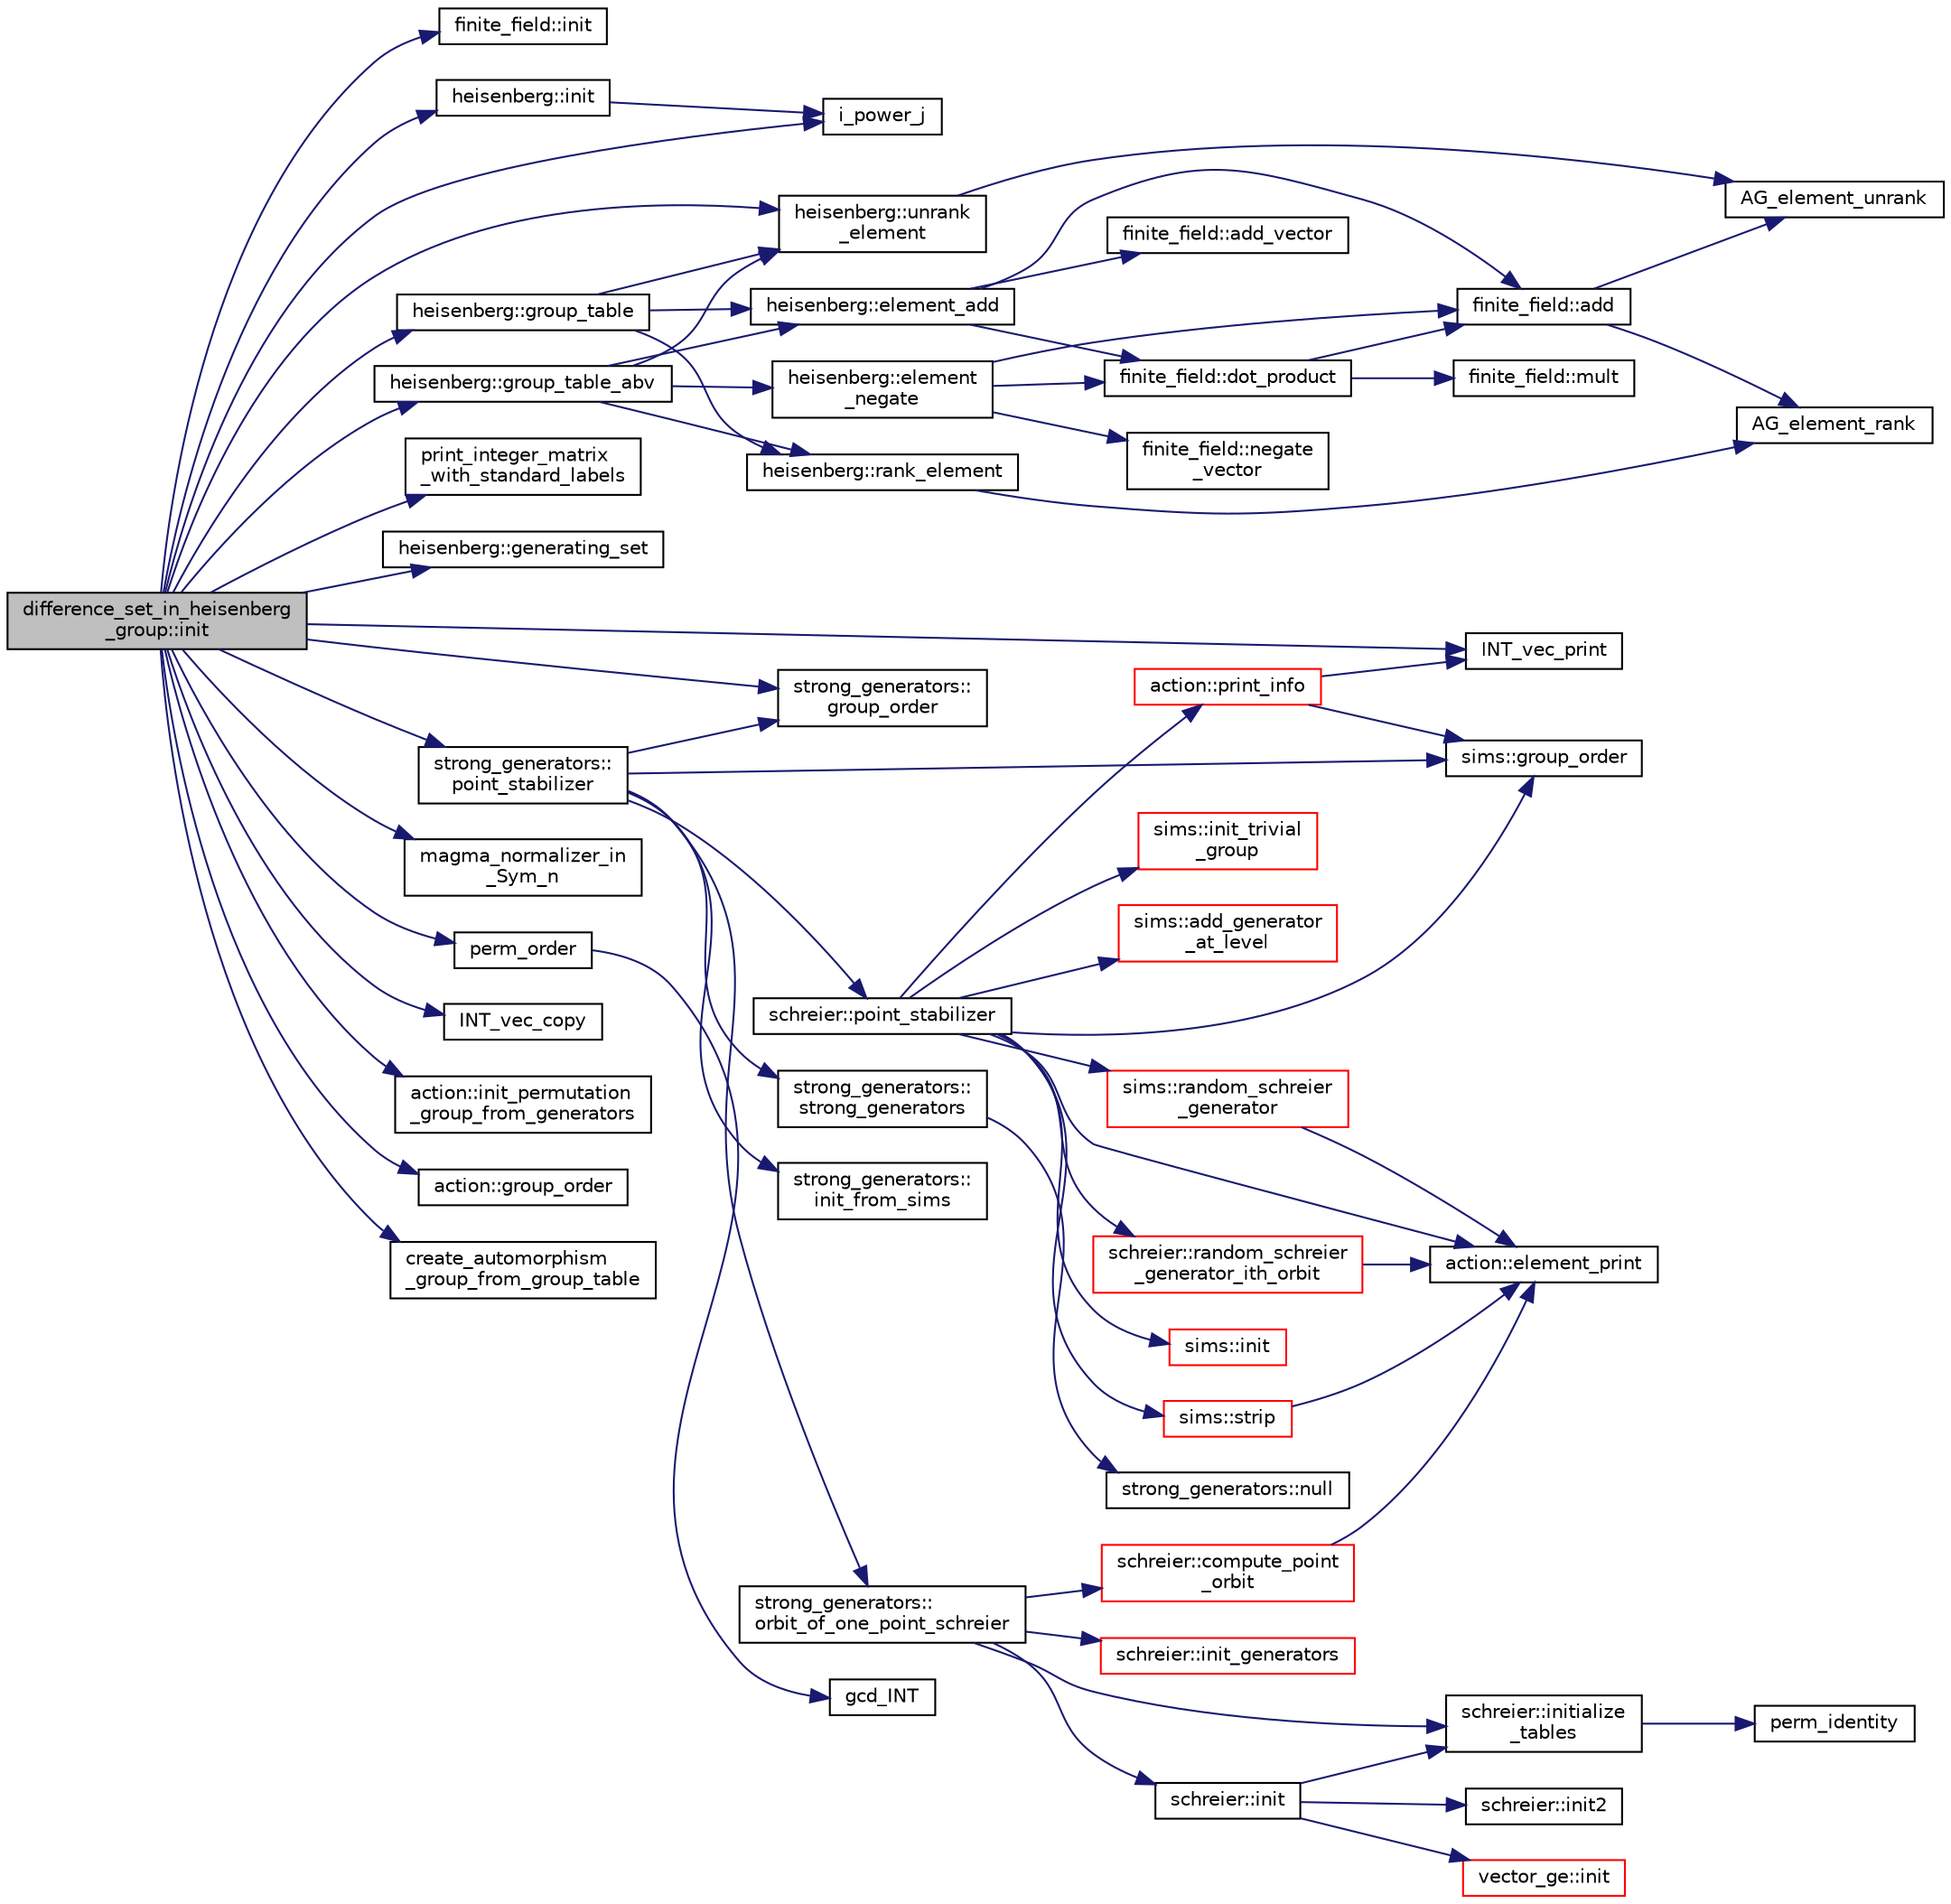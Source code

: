 digraph "difference_set_in_heisenberg_group::init"
{
  edge [fontname="Helvetica",fontsize="10",labelfontname="Helvetica",labelfontsize="10"];
  node [fontname="Helvetica",fontsize="10",shape=record];
  rankdir="LR";
  Node1500 [label="difference_set_in_heisenberg\l_group::init",height=0.2,width=0.4,color="black", fillcolor="grey75", style="filled", fontcolor="black"];
  Node1500 -> Node1501 [color="midnightblue",fontsize="10",style="solid",fontname="Helvetica"];
  Node1501 [label="finite_field::init",height=0.2,width=0.4,color="black", fillcolor="white", style="filled",URL="$df/d5a/classfinite__field.html#a13e75e8165b27464935b50368ee8313c"];
  Node1500 -> Node1502 [color="midnightblue",fontsize="10",style="solid",fontname="Helvetica"];
  Node1502 [label="heisenberg::init",height=0.2,width=0.4,color="black", fillcolor="white", style="filled",URL="$d0/d1d/classheisenberg.html#ab45bf633370b097f5500a8499b165151"];
  Node1502 -> Node1503 [color="midnightblue",fontsize="10",style="solid",fontname="Helvetica"];
  Node1503 [label="i_power_j",height=0.2,width=0.4,color="black", fillcolor="white", style="filled",URL="$de/dc5/algebra__and__number__theory_8h.html#a39b321523e8957d701618bb5cac542b5"];
  Node1500 -> Node1504 [color="midnightblue",fontsize="10",style="solid",fontname="Helvetica"];
  Node1504 [label="heisenberg::group_table",height=0.2,width=0.4,color="black", fillcolor="white", style="filled",URL="$d0/d1d/classheisenberg.html#abe0b5eb10368096b3cb0fca084d00cff"];
  Node1504 -> Node1505 [color="midnightblue",fontsize="10",style="solid",fontname="Helvetica"];
  Node1505 [label="heisenberg::unrank\l_element",height=0.2,width=0.4,color="black", fillcolor="white", style="filled",URL="$d0/d1d/classheisenberg.html#a45f9de07eb289caa5497e052fa74b994"];
  Node1505 -> Node1506 [color="midnightblue",fontsize="10",style="solid",fontname="Helvetica"];
  Node1506 [label="AG_element_unrank",height=0.2,width=0.4,color="black", fillcolor="white", style="filled",URL="$d4/d67/geometry_8h.html#a4a33b86c87b2879b97cfa1327abe2885"];
  Node1504 -> Node1507 [color="midnightblue",fontsize="10",style="solid",fontname="Helvetica"];
  Node1507 [label="heisenberg::element_add",height=0.2,width=0.4,color="black", fillcolor="white", style="filled",URL="$d0/d1d/classheisenberg.html#afca08c599ec9225baedede3b0233bdec"];
  Node1507 -> Node1508 [color="midnightblue",fontsize="10",style="solid",fontname="Helvetica"];
  Node1508 [label="finite_field::add_vector",height=0.2,width=0.4,color="black", fillcolor="white", style="filled",URL="$df/d5a/classfinite__field.html#a23252c462d48cc21895de6fcc0cbb59f"];
  Node1507 -> Node1509 [color="midnightblue",fontsize="10",style="solid",fontname="Helvetica"];
  Node1509 [label="finite_field::dot_product",height=0.2,width=0.4,color="black", fillcolor="white", style="filled",URL="$df/d5a/classfinite__field.html#aeb74732fc0776cb87ec8419e5ea7ad97"];
  Node1509 -> Node1510 [color="midnightblue",fontsize="10",style="solid",fontname="Helvetica"];
  Node1510 [label="finite_field::mult",height=0.2,width=0.4,color="black", fillcolor="white", style="filled",URL="$df/d5a/classfinite__field.html#a24fb5917aa6d4d656fd855b7f44a13b0"];
  Node1509 -> Node1511 [color="midnightblue",fontsize="10",style="solid",fontname="Helvetica"];
  Node1511 [label="finite_field::add",height=0.2,width=0.4,color="black", fillcolor="white", style="filled",URL="$df/d5a/classfinite__field.html#a8f12328a27500f3c7be0c849ebbc9d14"];
  Node1511 -> Node1506 [color="midnightblue",fontsize="10",style="solid",fontname="Helvetica"];
  Node1511 -> Node1512 [color="midnightblue",fontsize="10",style="solid",fontname="Helvetica"];
  Node1512 [label="AG_element_rank",height=0.2,width=0.4,color="black", fillcolor="white", style="filled",URL="$d4/d67/geometry_8h.html#ab2ac908d07dd8038fd996e26bdc75c17"];
  Node1507 -> Node1511 [color="midnightblue",fontsize="10",style="solid",fontname="Helvetica"];
  Node1504 -> Node1513 [color="midnightblue",fontsize="10",style="solid",fontname="Helvetica"];
  Node1513 [label="heisenberg::rank_element",height=0.2,width=0.4,color="black", fillcolor="white", style="filled",URL="$d0/d1d/classheisenberg.html#a972b9c211fb4093a381a8b2a0dee30bd"];
  Node1513 -> Node1512 [color="midnightblue",fontsize="10",style="solid",fontname="Helvetica"];
  Node1500 -> Node1514 [color="midnightblue",fontsize="10",style="solid",fontname="Helvetica"];
  Node1514 [label="print_integer_matrix\l_with_standard_labels",height=0.2,width=0.4,color="black", fillcolor="white", style="filled",URL="$d5/db4/io__and__os_8h.html#ad39c343d865ff89a5aad3c689280ad09"];
  Node1500 -> Node1515 [color="midnightblue",fontsize="10",style="solid",fontname="Helvetica"];
  Node1515 [label="heisenberg::group_table_abv",height=0.2,width=0.4,color="black", fillcolor="white", style="filled",URL="$d0/d1d/classheisenberg.html#aaabd8b71c8358a32f89a0ee59470a7b3"];
  Node1515 -> Node1505 [color="midnightblue",fontsize="10",style="solid",fontname="Helvetica"];
  Node1515 -> Node1516 [color="midnightblue",fontsize="10",style="solid",fontname="Helvetica"];
  Node1516 [label="heisenberg::element\l_negate",height=0.2,width=0.4,color="black", fillcolor="white", style="filled",URL="$d0/d1d/classheisenberg.html#aceccdc4c30ae78320961720b74ec24c1"];
  Node1516 -> Node1517 [color="midnightblue",fontsize="10",style="solid",fontname="Helvetica"];
  Node1517 [label="finite_field::negate\l_vector",height=0.2,width=0.4,color="black", fillcolor="white", style="filled",URL="$df/d5a/classfinite__field.html#a148f75f023840286e0635b04d48bdef7"];
  Node1516 -> Node1509 [color="midnightblue",fontsize="10",style="solid",fontname="Helvetica"];
  Node1516 -> Node1511 [color="midnightblue",fontsize="10",style="solid",fontname="Helvetica"];
  Node1515 -> Node1507 [color="midnightblue",fontsize="10",style="solid",fontname="Helvetica"];
  Node1515 -> Node1513 [color="midnightblue",fontsize="10",style="solid",fontname="Helvetica"];
  Node1500 -> Node1518 [color="midnightblue",fontsize="10",style="solid",fontname="Helvetica"];
  Node1518 [label="heisenberg::generating_set",height=0.2,width=0.4,color="black", fillcolor="white", style="filled",URL="$d0/d1d/classheisenberg.html#a69e3d98a78cd340be18532fc693e9b24"];
  Node1500 -> Node1519 [color="midnightblue",fontsize="10",style="solid",fontname="Helvetica"];
  Node1519 [label="INT_vec_print",height=0.2,width=0.4,color="black", fillcolor="white", style="filled",URL="$df/dbf/sajeeb_8_c.html#a79a5901af0b47dd0d694109543c027fe"];
  Node1500 -> Node1505 [color="midnightblue",fontsize="10",style="solid",fontname="Helvetica"];
  Node1500 -> Node1520 [color="midnightblue",fontsize="10",style="solid",fontname="Helvetica"];
  Node1520 [label="magma_normalizer_in\l_Sym_n",height=0.2,width=0.4,color="black", fillcolor="white", style="filled",URL="$d5/d87/globals_8h.html#aa2528f65b43c2ceade89234d07fe58c9"];
  Node1500 -> Node1521 [color="midnightblue",fontsize="10",style="solid",fontname="Helvetica"];
  Node1521 [label="perm_order",height=0.2,width=0.4,color="black", fillcolor="white", style="filled",URL="$d2/d7c/combinatorics_8_c.html#a5344e78dec0adb27841bbff91ae1cdce"];
  Node1521 -> Node1522 [color="midnightblue",fontsize="10",style="solid",fontname="Helvetica"];
  Node1522 [label="gcd_INT",height=0.2,width=0.4,color="black", fillcolor="white", style="filled",URL="$de/dc5/algebra__and__number__theory_8h.html#a438157ad8fc60459800716752c8941b5"];
  Node1500 -> Node1503 [color="midnightblue",fontsize="10",style="solid",fontname="Helvetica"];
  Node1500 -> Node1523 [color="midnightblue",fontsize="10",style="solid",fontname="Helvetica"];
  Node1523 [label="INT_vec_copy",height=0.2,width=0.4,color="black", fillcolor="white", style="filled",URL="$df/dbf/sajeeb_8_c.html#ac2d875e27e009af6ec04d17254d11075"];
  Node1500 -> Node1524 [color="midnightblue",fontsize="10",style="solid",fontname="Helvetica"];
  Node1524 [label="action::init_permutation\l_group_from_generators",height=0.2,width=0.4,color="black", fillcolor="white", style="filled",URL="$d2/d86/classaction.html#a3a42b109a29b27228d934e00b9a2eec5"];
  Node1500 -> Node1525 [color="midnightblue",fontsize="10",style="solid",fontname="Helvetica"];
  Node1525 [label="action::group_order",height=0.2,width=0.4,color="black", fillcolor="white", style="filled",URL="$d2/d86/classaction.html#ad1f69adb27041311d2e7be96e39388d4"];
  Node1500 -> Node1526 [color="midnightblue",fontsize="10",style="solid",fontname="Helvetica"];
  Node1526 [label="strong_generators::\lpoint_stabilizer",height=0.2,width=0.4,color="black", fillcolor="white", style="filled",URL="$dc/d09/classstrong__generators.html#ad7ce398640e75836a6a4dde4e305e9e0"];
  Node1526 -> Node1527 [color="midnightblue",fontsize="10",style="solid",fontname="Helvetica"];
  Node1527 [label="strong_generators::\lgroup_order",height=0.2,width=0.4,color="black", fillcolor="white", style="filled",URL="$dc/d09/classstrong__generators.html#a91f453c2bfd6502b96f4b4eed16beb20"];
  Node1526 -> Node1528 [color="midnightblue",fontsize="10",style="solid",fontname="Helvetica"];
  Node1528 [label="strong_generators::\lorbit_of_one_point_schreier",height=0.2,width=0.4,color="black", fillcolor="white", style="filled",URL="$dc/d09/classstrong__generators.html#aff6b604139d48c44f724f1056da5e66e"];
  Node1528 -> Node1529 [color="midnightblue",fontsize="10",style="solid",fontname="Helvetica"];
  Node1529 [label="schreier::init",height=0.2,width=0.4,color="black", fillcolor="white", style="filled",URL="$d3/dd6/classschreier.html#a7443bebde2aa08acae16c0ff29c9abcf"];
  Node1529 -> Node1530 [color="midnightblue",fontsize="10",style="solid",fontname="Helvetica"];
  Node1530 [label="vector_ge::init",height=0.2,width=0.4,color="red", fillcolor="white", style="filled",URL="$d4/d6e/classvector__ge.html#afe1d6befd1f1501e6be34afbaa9d30a8"];
  Node1529 -> Node1532 [color="midnightblue",fontsize="10",style="solid",fontname="Helvetica"];
  Node1532 [label="schreier::initialize\l_tables",height=0.2,width=0.4,color="black", fillcolor="white", style="filled",URL="$d3/dd6/classschreier.html#acccc16670f88b14ddc69856cd5c0b36d"];
  Node1532 -> Node1533 [color="midnightblue",fontsize="10",style="solid",fontname="Helvetica"];
  Node1533 [label="perm_identity",height=0.2,width=0.4,color="black", fillcolor="white", style="filled",URL="$d2/d7c/combinatorics_8_c.html#aebc54d3f9c31f253ae53e3eb3b386208"];
  Node1529 -> Node1534 [color="midnightblue",fontsize="10",style="solid",fontname="Helvetica"];
  Node1534 [label="schreier::init2",height=0.2,width=0.4,color="black", fillcolor="white", style="filled",URL="$d3/dd6/classschreier.html#aef6a65e2f39bd9e14c61139c4f97f4c3"];
  Node1528 -> Node1532 [color="midnightblue",fontsize="10",style="solid",fontname="Helvetica"];
  Node1528 -> Node1535 [color="midnightblue",fontsize="10",style="solid",fontname="Helvetica"];
  Node1535 [label="schreier::init_generators",height=0.2,width=0.4,color="red", fillcolor="white", style="filled",URL="$d3/dd6/classschreier.html#a04fd581636085a7414e1b5d1004e44e0"];
  Node1528 -> Node1537 [color="midnightblue",fontsize="10",style="solid",fontname="Helvetica"];
  Node1537 [label="schreier::compute_point\l_orbit",height=0.2,width=0.4,color="red", fillcolor="white", style="filled",URL="$d3/dd6/classschreier.html#a429138e463c8c25dddd8557340ed9edd"];
  Node1537 -> Node1546 [color="midnightblue",fontsize="10",style="solid",fontname="Helvetica"];
  Node1546 [label="action::element_print",height=0.2,width=0.4,color="black", fillcolor="white", style="filled",URL="$d2/d86/classaction.html#ae38c3ef3c1125213733d63c6fc3c40cd"];
  Node1526 -> Node1547 [color="midnightblue",fontsize="10",style="solid",fontname="Helvetica"];
  Node1547 [label="schreier::point_stabilizer",height=0.2,width=0.4,color="black", fillcolor="white", style="filled",URL="$d3/dd6/classschreier.html#a976a31dfe3238284d96fc200532c7077"];
  Node1547 -> Node1548 [color="midnightblue",fontsize="10",style="solid",fontname="Helvetica"];
  Node1548 [label="action::print_info",height=0.2,width=0.4,color="red", fillcolor="white", style="filled",URL="$d2/d86/classaction.html#a6f89e493e5c5a32e5c3b8963d438ce86"];
  Node1548 -> Node1519 [color="midnightblue",fontsize="10",style="solid",fontname="Helvetica"];
  Node1548 -> Node1551 [color="midnightblue",fontsize="10",style="solid",fontname="Helvetica"];
  Node1551 [label="sims::group_order",height=0.2,width=0.4,color="black", fillcolor="white", style="filled",URL="$d9/df3/classsims.html#aa442445175656570fa35febbe790efad"];
  Node1547 -> Node1552 [color="midnightblue",fontsize="10",style="solid",fontname="Helvetica"];
  Node1552 [label="sims::init",height=0.2,width=0.4,color="red", fillcolor="white", style="filled",URL="$d9/df3/classsims.html#a02eb61ed14f75cfe4dc0770142c1bff0"];
  Node1547 -> Node1555 [color="midnightblue",fontsize="10",style="solid",fontname="Helvetica"];
  Node1555 [label="sims::init_trivial\l_group",height=0.2,width=0.4,color="red", fillcolor="white", style="filled",URL="$d9/df3/classsims.html#a6a55a0a4e5124654f999933fd635334a"];
  Node1547 -> Node1551 [color="midnightblue",fontsize="10",style="solid",fontname="Helvetica"];
  Node1547 -> Node1559 [color="midnightblue",fontsize="10",style="solid",fontname="Helvetica"];
  Node1559 [label="schreier::random_schreier\l_generator_ith_orbit",height=0.2,width=0.4,color="red", fillcolor="white", style="filled",URL="$d3/dd6/classschreier.html#a285786eaa8f7e8d50d59c2335c549044"];
  Node1559 -> Node1546 [color="midnightblue",fontsize="10",style="solid",fontname="Helvetica"];
  Node1547 -> Node1546 [color="midnightblue",fontsize="10",style="solid",fontname="Helvetica"];
  Node1547 -> Node1570 [color="midnightblue",fontsize="10",style="solid",fontname="Helvetica"];
  Node1570 [label="sims::random_schreier\l_generator",height=0.2,width=0.4,color="red", fillcolor="white", style="filled",URL="$d9/df3/classsims.html#aaa77048e586c36a7639fa61ff66e0a23"];
  Node1570 -> Node1546 [color="midnightblue",fontsize="10",style="solid",fontname="Helvetica"];
  Node1547 -> Node1583 [color="midnightblue",fontsize="10",style="solid",fontname="Helvetica"];
  Node1583 [label="sims::strip",height=0.2,width=0.4,color="red", fillcolor="white", style="filled",URL="$d9/df3/classsims.html#a4d902cab732ddf9f60788dda85b0a775"];
  Node1583 -> Node1546 [color="midnightblue",fontsize="10",style="solid",fontname="Helvetica"];
  Node1547 -> Node1584 [color="midnightblue",fontsize="10",style="solid",fontname="Helvetica"];
  Node1584 [label="sims::add_generator\l_at_level",height=0.2,width=0.4,color="red", fillcolor="white", style="filled",URL="$d9/df3/classsims.html#ac9f0f17058381524d70645e9d6893e4d"];
  Node1526 -> Node1551 [color="midnightblue",fontsize="10",style="solid",fontname="Helvetica"];
  Node1526 -> Node1592 [color="midnightblue",fontsize="10",style="solid",fontname="Helvetica"];
  Node1592 [label="strong_generators::\lstrong_generators",height=0.2,width=0.4,color="black", fillcolor="white", style="filled",URL="$dc/d09/classstrong__generators.html#a21fe01627384464cd600bd858acb6c40"];
  Node1592 -> Node1593 [color="midnightblue",fontsize="10",style="solid",fontname="Helvetica"];
  Node1593 [label="strong_generators::null",height=0.2,width=0.4,color="black", fillcolor="white", style="filled",URL="$dc/d09/classstrong__generators.html#a6c749e2b2e07381b291f76a3841334f0"];
  Node1526 -> Node1594 [color="midnightblue",fontsize="10",style="solid",fontname="Helvetica"];
  Node1594 [label="strong_generators::\linit_from_sims",height=0.2,width=0.4,color="black", fillcolor="white", style="filled",URL="$dc/d09/classstrong__generators.html#a2b997decdab82e889c1151f29a846a66"];
  Node1500 -> Node1527 [color="midnightblue",fontsize="10",style="solid",fontname="Helvetica"];
  Node1500 -> Node1595 [color="midnightblue",fontsize="10",style="solid",fontname="Helvetica"];
  Node1595 [label="create_automorphism\l_group_from_group_table",height=0.2,width=0.4,color="black", fillcolor="white", style="filled",URL="$d5/d90/action__global_8_c.html#a26edd2b6827b6f73bd0d09a6afb6d55b"];
}
